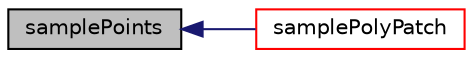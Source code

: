 digraph "samplePoints"
{
  bgcolor="transparent";
  edge [fontname="Helvetica",fontsize="10",labelfontname="Helvetica",labelfontsize="10"];
  node [fontname="Helvetica",fontsize="10",shape=record];
  rankdir="LR";
  Node1 [label="samplePoints",height=0.2,width=0.4,color="black", fillcolor="grey75", style="filled", fontcolor="black"];
  Node1 -> Node2 [dir="back",color="midnightblue",fontsize="10",style="solid",fontname="Helvetica"];
  Node2 [label="samplePolyPatch",height=0.2,width=0.4,color="red",URL="$a01456.html#a3434acc5afba1f7b7b8f4c573befd8b3",tooltip="Get the patch on the region. "];
}
